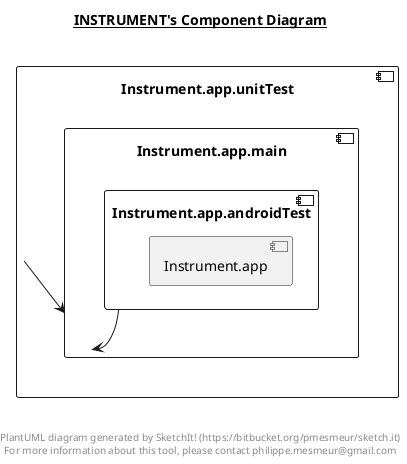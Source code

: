 @startuml

title __INSTRUMENT's Component Diagram__\n

  component "Instrument.app.unitTest" {
        [Instrument.app.main]
    component "Instrument.app.main" {
          [Instrument.app.androidTest]
      component "Instrument.app.androidTest" {
            [Instrument.app]
      }


    }


  }


  [Instrument.app.androidTest] --> [Instrument.app.main]
  [Instrument.app.unitTest] --> [Instrument.app.main]


right footer


PlantUML diagram generated by SketchIt! (https://bitbucket.org/pmesmeur/sketch.it)
For more information about this tool, please contact philippe.mesmeur@gmail.com
endfooter

@enduml
